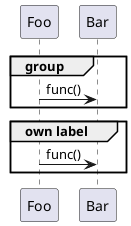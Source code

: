 @startuml
participant Foo
participant Bar

group
Foo -> Bar : func()
end
group own label
Foo -> Bar : func()
end
@enduml
